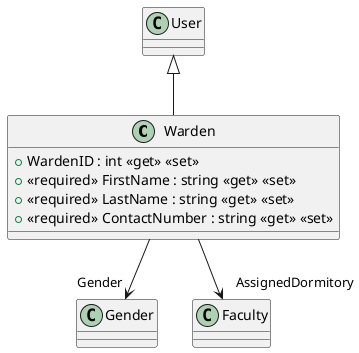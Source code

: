 @startuml
class Warden {
    + WardenID : int <<get>> <<set>>
    + <<required>> FirstName : string <<get>> <<set>>
    + <<required>> LastName : string <<get>> <<set>>
    + <<required>> ContactNumber : string <<get>> <<set>>
}
User <|-- Warden
Warden --> "Gender" Gender
Warden --> "AssignedDormitory" Faculty
@enduml
